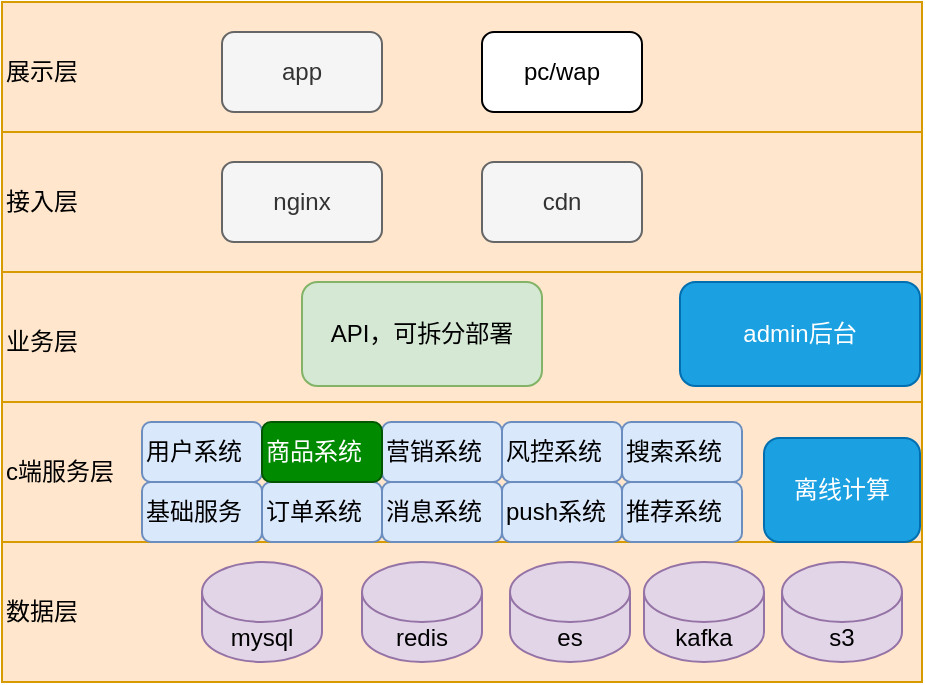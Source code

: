 <mxfile version="14.6.3" type="device"><diagram id="M3aiow4dxM2O5plNxY38" name="第 1 页"><mxGraphModel dx="1426" dy="1913" grid="1" gridSize="13" guides="1" tooltips="1" connect="1" arrows="1" fold="1" page="1" pageScale="1" pageWidth="827" pageHeight="1169" background="#ffffff" math="0" shadow="0"><root><mxCell id="0"/><mxCell id="1" parent="0"/><mxCell id="PdCmsTc5HSSzFJPECCWW-21" value="&lt;div&gt;&lt;span&gt;展示层&lt;/span&gt;&lt;/div&gt;" style="rounded=0;whiteSpace=wrap;html=1;align=left;fillColor=#ffe6cc;strokeColor=#d79b00;" parent="1" vertex="1"><mxGeometry x="160" y="-10" width="460" height="70" as="geometry"/></mxCell><mxCell id="PdCmsTc5HSSzFJPECCWW-3" value="&lt;div&gt;&lt;span&gt;接入层&lt;/span&gt;&lt;/div&gt;" style="rounded=0;whiteSpace=wrap;html=1;align=left;fillColor=#ffe6cc;strokeColor=#d79b00;" parent="1" vertex="1"><mxGeometry x="160" y="55" width="460" height="70" as="geometry"/></mxCell><mxCell id="PdCmsTc5HSSzFJPECCWW-1" value="app" style="rounded=1;whiteSpace=wrap;html=1;fillColor=#f5f5f5;strokeColor=#666666;fontColor=#333333;" parent="1" vertex="1"><mxGeometry x="270" y="5" width="80" height="40" as="geometry"/></mxCell><mxCell id="PdCmsTc5HSSzFJPECCWW-2" value="pc/wap" style="rounded=1;whiteSpace=wrap;html=1;" parent="1" vertex="1"><mxGeometry x="400" y="5" width="80" height="40" as="geometry"/></mxCell><mxCell id="PdCmsTc5HSSzFJPECCWW-6" value="&lt;div&gt;&lt;span&gt;业务层&lt;/span&gt;&lt;/div&gt;" style="rounded=0;whiteSpace=wrap;html=1;align=left;fillColor=#ffe6cc;strokeColor=#d79b00;" parent="1" vertex="1"><mxGeometry x="160" y="125" width="460" height="70" as="geometry"/></mxCell><mxCell id="PdCmsTc5HSSzFJPECCWW-7" value="&lt;div&gt;&lt;span&gt;数据层&lt;/span&gt;&lt;/div&gt;" style="rounded=0;whiteSpace=wrap;html=1;align=left;fillColor=#ffe6cc;strokeColor=#d79b00;" parent="1" vertex="1"><mxGeometry x="160" y="260" width="460" height="70" as="geometry"/></mxCell><mxCell id="PdCmsTc5HSSzFJPECCWW-8" value="&lt;div&gt;&lt;span&gt;c端服务层&lt;/span&gt;&lt;/div&gt;" style="rounded=0;whiteSpace=wrap;html=1;align=left;fillColor=#ffe6cc;strokeColor=#d79b00;" parent="1" vertex="1"><mxGeometry x="160" y="190" width="460" height="70" as="geometry"/></mxCell><mxCell id="PdCmsTc5HSSzFJPECCWW-9" value="营销系统" style="rounded=1;whiteSpace=wrap;html=1;strokeColor=#6c8ebf;fillColor=#dae8fc;align=left;" parent="1" vertex="1"><mxGeometry x="350" y="200" width="60" height="30" as="geometry"/></mxCell><mxCell id="PdCmsTc5HSSzFJPECCWW-10" value="风控系统" style="rounded=1;whiteSpace=wrap;html=1;strokeColor=#6c8ebf;fillColor=#dae8fc;align=left;" parent="1" vertex="1"><mxGeometry x="410" y="200" width="60" height="30" as="geometry"/></mxCell><mxCell id="PdCmsTc5HSSzFJPECCWW-11" value="消息系统" style="rounded=1;whiteSpace=wrap;html=1;strokeColor=#6c8ebf;fillColor=#dae8fc;align=left;" parent="1" vertex="1"><mxGeometry x="350" y="230" width="60" height="30" as="geometry"/></mxCell><mxCell id="PdCmsTc5HSSzFJPECCWW-12" value="用户系统" style="rounded=1;whiteSpace=wrap;html=1;strokeColor=#6c8ebf;fillColor=#dae8fc;align=left;" parent="1" vertex="1"><mxGeometry x="230" y="200" width="60" height="30" as="geometry"/></mxCell><mxCell id="PdCmsTc5HSSzFJPECCWW-15" value="订单系统" style="rounded=1;whiteSpace=wrap;html=1;strokeColor=#6c8ebf;fillColor=#dae8fc;align=left;" parent="1" vertex="1"><mxGeometry x="290" y="230" width="60" height="30" as="geometry"/></mxCell><mxCell id="PdCmsTc5HSSzFJPECCWW-16" value="基础服务" style="rounded=1;whiteSpace=wrap;html=1;strokeColor=#6c8ebf;fillColor=#dae8fc;align=left;" parent="1" vertex="1"><mxGeometry x="230" y="230" width="60" height="30" as="geometry"/></mxCell><mxCell id="PdCmsTc5HSSzFJPECCWW-17" value="商品系统" style="rounded=1;whiteSpace=wrap;html=1;strokeColor=#005700;fillColor=#008a00;align=left;fontColor=#ffffff;" parent="1" vertex="1"><mxGeometry x="290" y="200" width="60" height="30" as="geometry"/></mxCell><mxCell id="PdCmsTc5HSSzFJPECCWW-18" value="mysql" style="shape=cylinder3;whiteSpace=wrap;html=1;boundedLbl=1;backgroundOutline=1;size=15;rounded=1;strokeColor=#9673a6;fillColor=#e1d5e7;align=center;" parent="1" vertex="1"><mxGeometry x="260" y="270" width="60" height="50" as="geometry"/></mxCell><mxCell id="PdCmsTc5HSSzFJPECCWW-19" value="redis" style="shape=cylinder3;whiteSpace=wrap;html=1;boundedLbl=1;backgroundOutline=1;size=15;rounded=1;strokeColor=#9673a6;fillColor=#e1d5e7;align=center;" parent="1" vertex="1"><mxGeometry x="340" y="270" width="60" height="50" as="geometry"/></mxCell><mxCell id="PdCmsTc5HSSzFJPECCWW-20" value="API，可拆分部署" style="rounded=1;whiteSpace=wrap;html=1;strokeColor=#82b366;fillColor=#d5e8d4;align=center;" parent="1" vertex="1"><mxGeometry x="310" y="130" width="120" height="52" as="geometry"/></mxCell><mxCell id="PdCmsTc5HSSzFJPECCWW-22" value="nginx" style="rounded=1;whiteSpace=wrap;html=1;fillColor=#f5f5f5;strokeColor=#666666;fontColor=#333333;" parent="1" vertex="1"><mxGeometry x="270" y="70" width="80" height="40" as="geometry"/></mxCell><mxCell id="PdCmsTc5HSSzFJPECCWW-23" value="cdn" style="rounded=1;whiteSpace=wrap;html=1;fillColor=#f5f5f5;strokeColor=#666666;fontColor=#333333;" parent="1" vertex="1"><mxGeometry x="400" y="70" width="80" height="40" as="geometry"/></mxCell><mxCell id="PdCmsTc5HSSzFJPECCWW-24" value="es" style="shape=cylinder3;whiteSpace=wrap;html=1;boundedLbl=1;backgroundOutline=1;size=15;rounded=1;strokeColor=#9673a6;fillColor=#e1d5e7;align=center;" parent="1" vertex="1"><mxGeometry x="414" y="270" width="60" height="50" as="geometry"/></mxCell><mxCell id="PdCmsTc5HSSzFJPECCWW-25" value="kafka" style="shape=cylinder3;whiteSpace=wrap;html=1;boundedLbl=1;backgroundOutline=1;size=15;rounded=1;strokeColor=#9673a6;fillColor=#e1d5e7;align=center;" parent="1" vertex="1"><mxGeometry x="481" y="270" width="60" height="50" as="geometry"/></mxCell><mxCell id="PdCmsTc5HSSzFJPECCWW-33" value="push系统" style="rounded=1;whiteSpace=wrap;html=1;strokeColor=#6c8ebf;fillColor=#dae8fc;align=left;" parent="1" vertex="1"><mxGeometry x="410" y="230" width="60" height="30" as="geometry"/></mxCell><mxCell id="X7bhzy-kIdAC1dgmpsjD-7" value="admin后台" style="rounded=1;whiteSpace=wrap;html=1;fillColor=#1ba1e2;strokeColor=#006EAF;fontColor=#ffffff;" vertex="1" parent="1"><mxGeometry x="499" y="130" width="120" height="52" as="geometry"/></mxCell><mxCell id="X7bhzy-kIdAC1dgmpsjD-8" value="搜索系统" style="rounded=1;whiteSpace=wrap;html=1;strokeColor=#6c8ebf;fillColor=#dae8fc;align=left;" vertex="1" parent="1"><mxGeometry x="470" y="200" width="60" height="30" as="geometry"/></mxCell><mxCell id="X7bhzy-kIdAC1dgmpsjD-9" value="推荐系统" style="rounded=1;whiteSpace=wrap;html=1;strokeColor=#6c8ebf;fillColor=#dae8fc;align=left;" vertex="1" parent="1"><mxGeometry x="470" y="230" width="60" height="30" as="geometry"/></mxCell><mxCell id="X7bhzy-kIdAC1dgmpsjD-10" value="离线计算" style="rounded=1;whiteSpace=wrap;html=1;fillColor=#1ba1e2;strokeColor=#006EAF;fontColor=#ffffff;" vertex="1" parent="1"><mxGeometry x="541" y="208" width="78" height="52" as="geometry"/></mxCell><mxCell id="X7bhzy-kIdAC1dgmpsjD-11" value="s3" style="shape=cylinder3;whiteSpace=wrap;html=1;boundedLbl=1;backgroundOutline=1;size=15;rounded=1;strokeColor=#9673a6;fillColor=#e1d5e7;align=center;" vertex="1" parent="1"><mxGeometry x="550" y="270" width="60" height="50" as="geometry"/></mxCell></root></mxGraphModel></diagram></mxfile>